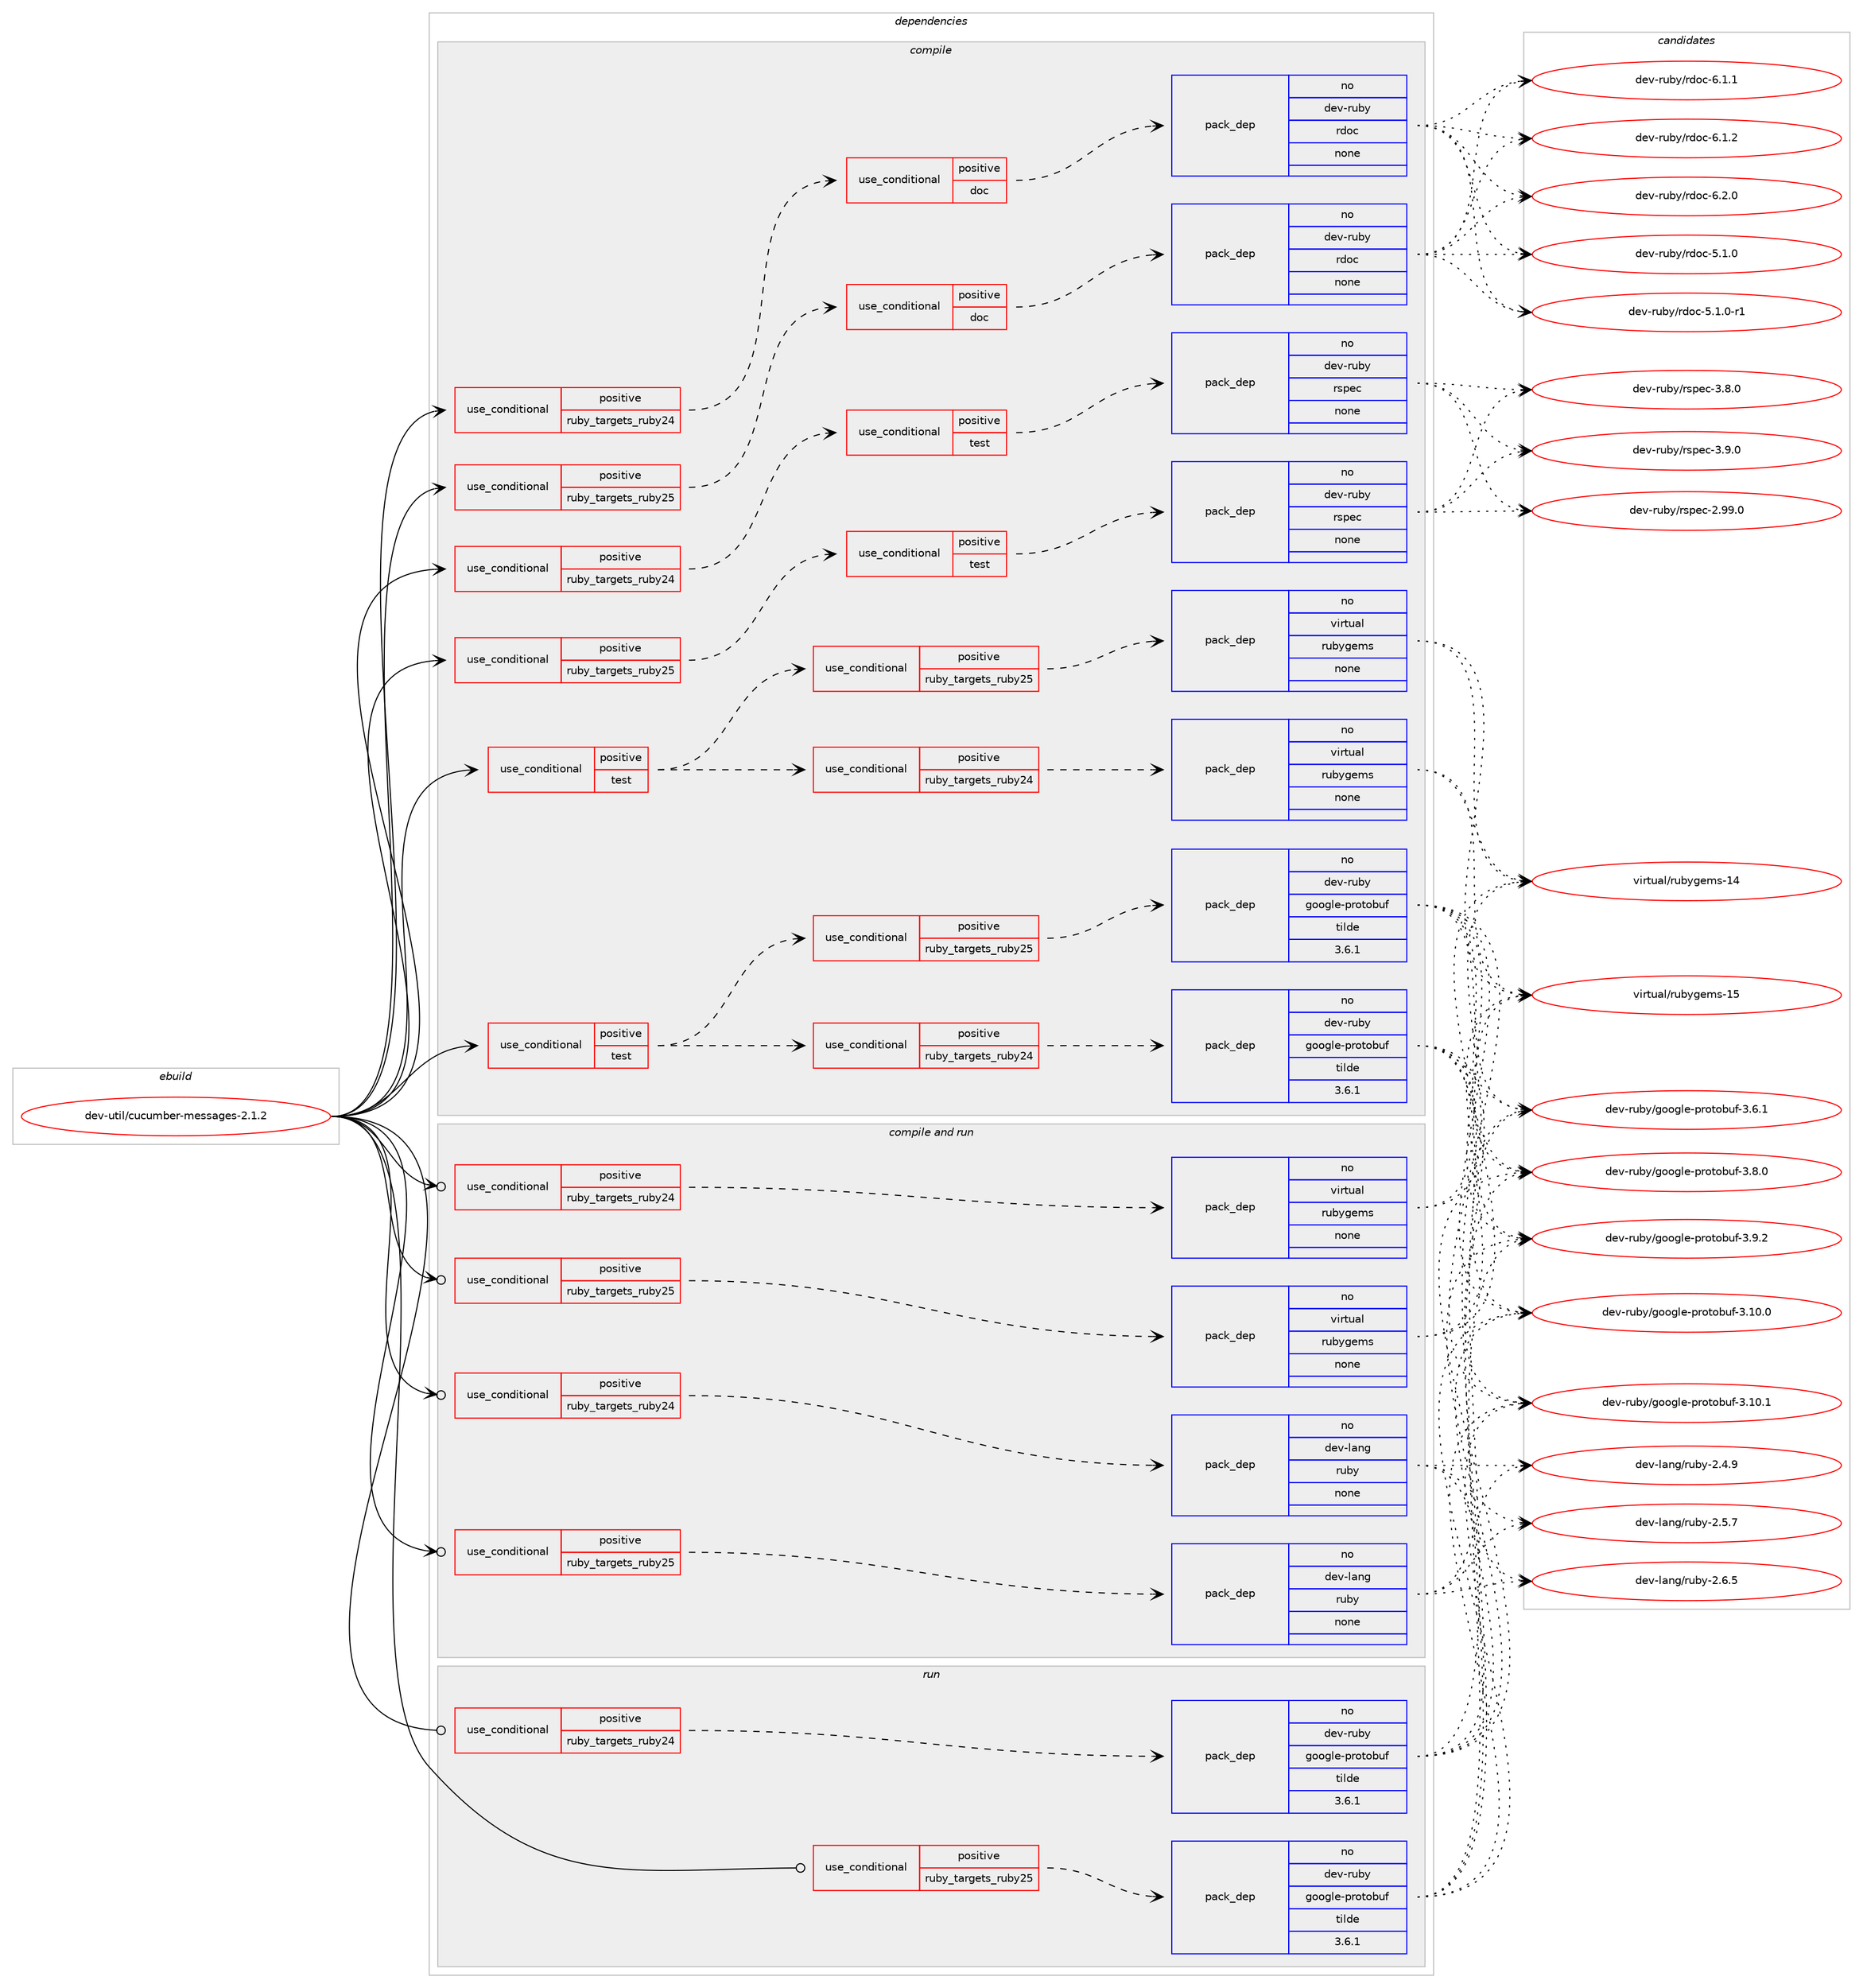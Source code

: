 digraph prolog {

# *************
# Graph options
# *************

newrank=true;
concentrate=true;
compound=true;
graph [rankdir=LR,fontname=Helvetica,fontsize=10,ranksep=1.5];#, ranksep=2.5, nodesep=0.2];
edge  [arrowhead=vee];
node  [fontname=Helvetica,fontsize=10];

# **********
# The ebuild
# **********

subgraph cluster_leftcol {
color=gray;
label=<<i>ebuild</i>>;
id [label="dev-util/cucumber-messages-2.1.2", color=red, width=4, href="../dev-util/cucumber-messages-2.1.2.svg"];
}

# ****************
# The dependencies
# ****************

subgraph cluster_midcol {
color=gray;
label=<<i>dependencies</i>>;
subgraph cluster_compile {
fillcolor="#eeeeee";
style=filled;
label=<<i>compile</i>>;
subgraph cond182282 {
dependency727681 [label=<<TABLE BORDER="0" CELLBORDER="1" CELLSPACING="0" CELLPADDING="4"><TR><TD ROWSPAN="3" CELLPADDING="10">use_conditional</TD></TR><TR><TD>positive</TD></TR><TR><TD>ruby_targets_ruby24</TD></TR></TABLE>>, shape=none, color=red];
subgraph cond182283 {
dependency727682 [label=<<TABLE BORDER="0" CELLBORDER="1" CELLSPACING="0" CELLPADDING="4"><TR><TD ROWSPAN="3" CELLPADDING="10">use_conditional</TD></TR><TR><TD>positive</TD></TR><TR><TD>doc</TD></TR></TABLE>>, shape=none, color=red];
subgraph pack533273 {
dependency727683 [label=<<TABLE BORDER="0" CELLBORDER="1" CELLSPACING="0" CELLPADDING="4" WIDTH="220"><TR><TD ROWSPAN="6" CELLPADDING="30">pack_dep</TD></TR><TR><TD WIDTH="110">no</TD></TR><TR><TD>dev-ruby</TD></TR><TR><TD>rdoc</TD></TR><TR><TD>none</TD></TR><TR><TD></TD></TR></TABLE>>, shape=none, color=blue];
}
dependency727682:e -> dependency727683:w [weight=20,style="dashed",arrowhead="vee"];
}
dependency727681:e -> dependency727682:w [weight=20,style="dashed",arrowhead="vee"];
}
id:e -> dependency727681:w [weight=20,style="solid",arrowhead="vee"];
subgraph cond182284 {
dependency727684 [label=<<TABLE BORDER="0" CELLBORDER="1" CELLSPACING="0" CELLPADDING="4"><TR><TD ROWSPAN="3" CELLPADDING="10">use_conditional</TD></TR><TR><TD>positive</TD></TR><TR><TD>ruby_targets_ruby24</TD></TR></TABLE>>, shape=none, color=red];
subgraph cond182285 {
dependency727685 [label=<<TABLE BORDER="0" CELLBORDER="1" CELLSPACING="0" CELLPADDING="4"><TR><TD ROWSPAN="3" CELLPADDING="10">use_conditional</TD></TR><TR><TD>positive</TD></TR><TR><TD>test</TD></TR></TABLE>>, shape=none, color=red];
subgraph pack533274 {
dependency727686 [label=<<TABLE BORDER="0" CELLBORDER="1" CELLSPACING="0" CELLPADDING="4" WIDTH="220"><TR><TD ROWSPAN="6" CELLPADDING="30">pack_dep</TD></TR><TR><TD WIDTH="110">no</TD></TR><TR><TD>dev-ruby</TD></TR><TR><TD>rspec</TD></TR><TR><TD>none</TD></TR><TR><TD></TD></TR></TABLE>>, shape=none, color=blue];
}
dependency727685:e -> dependency727686:w [weight=20,style="dashed",arrowhead="vee"];
}
dependency727684:e -> dependency727685:w [weight=20,style="dashed",arrowhead="vee"];
}
id:e -> dependency727684:w [weight=20,style="solid",arrowhead="vee"];
subgraph cond182286 {
dependency727687 [label=<<TABLE BORDER="0" CELLBORDER="1" CELLSPACING="0" CELLPADDING="4"><TR><TD ROWSPAN="3" CELLPADDING="10">use_conditional</TD></TR><TR><TD>positive</TD></TR><TR><TD>ruby_targets_ruby25</TD></TR></TABLE>>, shape=none, color=red];
subgraph cond182287 {
dependency727688 [label=<<TABLE BORDER="0" CELLBORDER="1" CELLSPACING="0" CELLPADDING="4"><TR><TD ROWSPAN="3" CELLPADDING="10">use_conditional</TD></TR><TR><TD>positive</TD></TR><TR><TD>doc</TD></TR></TABLE>>, shape=none, color=red];
subgraph pack533275 {
dependency727689 [label=<<TABLE BORDER="0" CELLBORDER="1" CELLSPACING="0" CELLPADDING="4" WIDTH="220"><TR><TD ROWSPAN="6" CELLPADDING="30">pack_dep</TD></TR><TR><TD WIDTH="110">no</TD></TR><TR><TD>dev-ruby</TD></TR><TR><TD>rdoc</TD></TR><TR><TD>none</TD></TR><TR><TD></TD></TR></TABLE>>, shape=none, color=blue];
}
dependency727688:e -> dependency727689:w [weight=20,style="dashed",arrowhead="vee"];
}
dependency727687:e -> dependency727688:w [weight=20,style="dashed",arrowhead="vee"];
}
id:e -> dependency727687:w [weight=20,style="solid",arrowhead="vee"];
subgraph cond182288 {
dependency727690 [label=<<TABLE BORDER="0" CELLBORDER="1" CELLSPACING="0" CELLPADDING="4"><TR><TD ROWSPAN="3" CELLPADDING="10">use_conditional</TD></TR><TR><TD>positive</TD></TR><TR><TD>ruby_targets_ruby25</TD></TR></TABLE>>, shape=none, color=red];
subgraph cond182289 {
dependency727691 [label=<<TABLE BORDER="0" CELLBORDER="1" CELLSPACING="0" CELLPADDING="4"><TR><TD ROWSPAN="3" CELLPADDING="10">use_conditional</TD></TR><TR><TD>positive</TD></TR><TR><TD>test</TD></TR></TABLE>>, shape=none, color=red];
subgraph pack533276 {
dependency727692 [label=<<TABLE BORDER="0" CELLBORDER="1" CELLSPACING="0" CELLPADDING="4" WIDTH="220"><TR><TD ROWSPAN="6" CELLPADDING="30">pack_dep</TD></TR><TR><TD WIDTH="110">no</TD></TR><TR><TD>dev-ruby</TD></TR><TR><TD>rspec</TD></TR><TR><TD>none</TD></TR><TR><TD></TD></TR></TABLE>>, shape=none, color=blue];
}
dependency727691:e -> dependency727692:w [weight=20,style="dashed",arrowhead="vee"];
}
dependency727690:e -> dependency727691:w [weight=20,style="dashed",arrowhead="vee"];
}
id:e -> dependency727690:w [weight=20,style="solid",arrowhead="vee"];
subgraph cond182290 {
dependency727693 [label=<<TABLE BORDER="0" CELLBORDER="1" CELLSPACING="0" CELLPADDING="4"><TR><TD ROWSPAN="3" CELLPADDING="10">use_conditional</TD></TR><TR><TD>positive</TD></TR><TR><TD>test</TD></TR></TABLE>>, shape=none, color=red];
subgraph cond182291 {
dependency727694 [label=<<TABLE BORDER="0" CELLBORDER="1" CELLSPACING="0" CELLPADDING="4"><TR><TD ROWSPAN="3" CELLPADDING="10">use_conditional</TD></TR><TR><TD>positive</TD></TR><TR><TD>ruby_targets_ruby24</TD></TR></TABLE>>, shape=none, color=red];
subgraph pack533277 {
dependency727695 [label=<<TABLE BORDER="0" CELLBORDER="1" CELLSPACING="0" CELLPADDING="4" WIDTH="220"><TR><TD ROWSPAN="6" CELLPADDING="30">pack_dep</TD></TR><TR><TD WIDTH="110">no</TD></TR><TR><TD>dev-ruby</TD></TR><TR><TD>google-protobuf</TD></TR><TR><TD>tilde</TD></TR><TR><TD>3.6.1</TD></TR></TABLE>>, shape=none, color=blue];
}
dependency727694:e -> dependency727695:w [weight=20,style="dashed",arrowhead="vee"];
}
dependency727693:e -> dependency727694:w [weight=20,style="dashed",arrowhead="vee"];
subgraph cond182292 {
dependency727696 [label=<<TABLE BORDER="0" CELLBORDER="1" CELLSPACING="0" CELLPADDING="4"><TR><TD ROWSPAN="3" CELLPADDING="10">use_conditional</TD></TR><TR><TD>positive</TD></TR><TR><TD>ruby_targets_ruby25</TD></TR></TABLE>>, shape=none, color=red];
subgraph pack533278 {
dependency727697 [label=<<TABLE BORDER="0" CELLBORDER="1" CELLSPACING="0" CELLPADDING="4" WIDTH="220"><TR><TD ROWSPAN="6" CELLPADDING="30">pack_dep</TD></TR><TR><TD WIDTH="110">no</TD></TR><TR><TD>dev-ruby</TD></TR><TR><TD>google-protobuf</TD></TR><TR><TD>tilde</TD></TR><TR><TD>3.6.1</TD></TR></TABLE>>, shape=none, color=blue];
}
dependency727696:e -> dependency727697:w [weight=20,style="dashed",arrowhead="vee"];
}
dependency727693:e -> dependency727696:w [weight=20,style="dashed",arrowhead="vee"];
}
id:e -> dependency727693:w [weight=20,style="solid",arrowhead="vee"];
subgraph cond182293 {
dependency727698 [label=<<TABLE BORDER="0" CELLBORDER="1" CELLSPACING="0" CELLPADDING="4"><TR><TD ROWSPAN="3" CELLPADDING="10">use_conditional</TD></TR><TR><TD>positive</TD></TR><TR><TD>test</TD></TR></TABLE>>, shape=none, color=red];
subgraph cond182294 {
dependency727699 [label=<<TABLE BORDER="0" CELLBORDER="1" CELLSPACING="0" CELLPADDING="4"><TR><TD ROWSPAN="3" CELLPADDING="10">use_conditional</TD></TR><TR><TD>positive</TD></TR><TR><TD>ruby_targets_ruby24</TD></TR></TABLE>>, shape=none, color=red];
subgraph pack533279 {
dependency727700 [label=<<TABLE BORDER="0" CELLBORDER="1" CELLSPACING="0" CELLPADDING="4" WIDTH="220"><TR><TD ROWSPAN="6" CELLPADDING="30">pack_dep</TD></TR><TR><TD WIDTH="110">no</TD></TR><TR><TD>virtual</TD></TR><TR><TD>rubygems</TD></TR><TR><TD>none</TD></TR><TR><TD></TD></TR></TABLE>>, shape=none, color=blue];
}
dependency727699:e -> dependency727700:w [weight=20,style="dashed",arrowhead="vee"];
}
dependency727698:e -> dependency727699:w [weight=20,style="dashed",arrowhead="vee"];
subgraph cond182295 {
dependency727701 [label=<<TABLE BORDER="0" CELLBORDER="1" CELLSPACING="0" CELLPADDING="4"><TR><TD ROWSPAN="3" CELLPADDING="10">use_conditional</TD></TR><TR><TD>positive</TD></TR><TR><TD>ruby_targets_ruby25</TD></TR></TABLE>>, shape=none, color=red];
subgraph pack533280 {
dependency727702 [label=<<TABLE BORDER="0" CELLBORDER="1" CELLSPACING="0" CELLPADDING="4" WIDTH="220"><TR><TD ROWSPAN="6" CELLPADDING="30">pack_dep</TD></TR><TR><TD WIDTH="110">no</TD></TR><TR><TD>virtual</TD></TR><TR><TD>rubygems</TD></TR><TR><TD>none</TD></TR><TR><TD></TD></TR></TABLE>>, shape=none, color=blue];
}
dependency727701:e -> dependency727702:w [weight=20,style="dashed",arrowhead="vee"];
}
dependency727698:e -> dependency727701:w [weight=20,style="dashed",arrowhead="vee"];
}
id:e -> dependency727698:w [weight=20,style="solid",arrowhead="vee"];
}
subgraph cluster_compileandrun {
fillcolor="#eeeeee";
style=filled;
label=<<i>compile and run</i>>;
subgraph cond182296 {
dependency727703 [label=<<TABLE BORDER="0" CELLBORDER="1" CELLSPACING="0" CELLPADDING="4"><TR><TD ROWSPAN="3" CELLPADDING="10">use_conditional</TD></TR><TR><TD>positive</TD></TR><TR><TD>ruby_targets_ruby24</TD></TR></TABLE>>, shape=none, color=red];
subgraph pack533281 {
dependency727704 [label=<<TABLE BORDER="0" CELLBORDER="1" CELLSPACING="0" CELLPADDING="4" WIDTH="220"><TR><TD ROWSPAN="6" CELLPADDING="30">pack_dep</TD></TR><TR><TD WIDTH="110">no</TD></TR><TR><TD>dev-lang</TD></TR><TR><TD>ruby</TD></TR><TR><TD>none</TD></TR><TR><TD></TD></TR></TABLE>>, shape=none, color=blue];
}
dependency727703:e -> dependency727704:w [weight=20,style="dashed",arrowhead="vee"];
}
id:e -> dependency727703:w [weight=20,style="solid",arrowhead="odotvee"];
subgraph cond182297 {
dependency727705 [label=<<TABLE BORDER="0" CELLBORDER="1" CELLSPACING="0" CELLPADDING="4"><TR><TD ROWSPAN="3" CELLPADDING="10">use_conditional</TD></TR><TR><TD>positive</TD></TR><TR><TD>ruby_targets_ruby24</TD></TR></TABLE>>, shape=none, color=red];
subgraph pack533282 {
dependency727706 [label=<<TABLE BORDER="0" CELLBORDER="1" CELLSPACING="0" CELLPADDING="4" WIDTH="220"><TR><TD ROWSPAN="6" CELLPADDING="30">pack_dep</TD></TR><TR><TD WIDTH="110">no</TD></TR><TR><TD>virtual</TD></TR><TR><TD>rubygems</TD></TR><TR><TD>none</TD></TR><TR><TD></TD></TR></TABLE>>, shape=none, color=blue];
}
dependency727705:e -> dependency727706:w [weight=20,style="dashed",arrowhead="vee"];
}
id:e -> dependency727705:w [weight=20,style="solid",arrowhead="odotvee"];
subgraph cond182298 {
dependency727707 [label=<<TABLE BORDER="0" CELLBORDER="1" CELLSPACING="0" CELLPADDING="4"><TR><TD ROWSPAN="3" CELLPADDING="10">use_conditional</TD></TR><TR><TD>positive</TD></TR><TR><TD>ruby_targets_ruby25</TD></TR></TABLE>>, shape=none, color=red];
subgraph pack533283 {
dependency727708 [label=<<TABLE BORDER="0" CELLBORDER="1" CELLSPACING="0" CELLPADDING="4" WIDTH="220"><TR><TD ROWSPAN="6" CELLPADDING="30">pack_dep</TD></TR><TR><TD WIDTH="110">no</TD></TR><TR><TD>dev-lang</TD></TR><TR><TD>ruby</TD></TR><TR><TD>none</TD></TR><TR><TD></TD></TR></TABLE>>, shape=none, color=blue];
}
dependency727707:e -> dependency727708:w [weight=20,style="dashed",arrowhead="vee"];
}
id:e -> dependency727707:w [weight=20,style="solid",arrowhead="odotvee"];
subgraph cond182299 {
dependency727709 [label=<<TABLE BORDER="0" CELLBORDER="1" CELLSPACING="0" CELLPADDING="4"><TR><TD ROWSPAN="3" CELLPADDING="10">use_conditional</TD></TR><TR><TD>positive</TD></TR><TR><TD>ruby_targets_ruby25</TD></TR></TABLE>>, shape=none, color=red];
subgraph pack533284 {
dependency727710 [label=<<TABLE BORDER="0" CELLBORDER="1" CELLSPACING="0" CELLPADDING="4" WIDTH="220"><TR><TD ROWSPAN="6" CELLPADDING="30">pack_dep</TD></TR><TR><TD WIDTH="110">no</TD></TR><TR><TD>virtual</TD></TR><TR><TD>rubygems</TD></TR><TR><TD>none</TD></TR><TR><TD></TD></TR></TABLE>>, shape=none, color=blue];
}
dependency727709:e -> dependency727710:w [weight=20,style="dashed",arrowhead="vee"];
}
id:e -> dependency727709:w [weight=20,style="solid",arrowhead="odotvee"];
}
subgraph cluster_run {
fillcolor="#eeeeee";
style=filled;
label=<<i>run</i>>;
subgraph cond182300 {
dependency727711 [label=<<TABLE BORDER="0" CELLBORDER="1" CELLSPACING="0" CELLPADDING="4"><TR><TD ROWSPAN="3" CELLPADDING="10">use_conditional</TD></TR><TR><TD>positive</TD></TR><TR><TD>ruby_targets_ruby24</TD></TR></TABLE>>, shape=none, color=red];
subgraph pack533285 {
dependency727712 [label=<<TABLE BORDER="0" CELLBORDER="1" CELLSPACING="0" CELLPADDING="4" WIDTH="220"><TR><TD ROWSPAN="6" CELLPADDING="30">pack_dep</TD></TR><TR><TD WIDTH="110">no</TD></TR><TR><TD>dev-ruby</TD></TR><TR><TD>google-protobuf</TD></TR><TR><TD>tilde</TD></TR><TR><TD>3.6.1</TD></TR></TABLE>>, shape=none, color=blue];
}
dependency727711:e -> dependency727712:w [weight=20,style="dashed",arrowhead="vee"];
}
id:e -> dependency727711:w [weight=20,style="solid",arrowhead="odot"];
subgraph cond182301 {
dependency727713 [label=<<TABLE BORDER="0" CELLBORDER="1" CELLSPACING="0" CELLPADDING="4"><TR><TD ROWSPAN="3" CELLPADDING="10">use_conditional</TD></TR><TR><TD>positive</TD></TR><TR><TD>ruby_targets_ruby25</TD></TR></TABLE>>, shape=none, color=red];
subgraph pack533286 {
dependency727714 [label=<<TABLE BORDER="0" CELLBORDER="1" CELLSPACING="0" CELLPADDING="4" WIDTH="220"><TR><TD ROWSPAN="6" CELLPADDING="30">pack_dep</TD></TR><TR><TD WIDTH="110">no</TD></TR><TR><TD>dev-ruby</TD></TR><TR><TD>google-protobuf</TD></TR><TR><TD>tilde</TD></TR><TR><TD>3.6.1</TD></TR></TABLE>>, shape=none, color=blue];
}
dependency727713:e -> dependency727714:w [weight=20,style="dashed",arrowhead="vee"];
}
id:e -> dependency727713:w [weight=20,style="solid",arrowhead="odot"];
}
}

# **************
# The candidates
# **************

subgraph cluster_choices {
rank=same;
color=gray;
label=<<i>candidates</i>>;

subgraph choice533273 {
color=black;
nodesep=1;
choice10010111845114117981214711410011199455346494648 [label="dev-ruby/rdoc-5.1.0", color=red, width=4,href="../dev-ruby/rdoc-5.1.0.svg"];
choice100101118451141179812147114100111994553464946484511449 [label="dev-ruby/rdoc-5.1.0-r1", color=red, width=4,href="../dev-ruby/rdoc-5.1.0-r1.svg"];
choice10010111845114117981214711410011199455446494649 [label="dev-ruby/rdoc-6.1.1", color=red, width=4,href="../dev-ruby/rdoc-6.1.1.svg"];
choice10010111845114117981214711410011199455446494650 [label="dev-ruby/rdoc-6.1.2", color=red, width=4,href="../dev-ruby/rdoc-6.1.2.svg"];
choice10010111845114117981214711410011199455446504648 [label="dev-ruby/rdoc-6.2.0", color=red, width=4,href="../dev-ruby/rdoc-6.2.0.svg"];
dependency727683:e -> choice10010111845114117981214711410011199455346494648:w [style=dotted,weight="100"];
dependency727683:e -> choice100101118451141179812147114100111994553464946484511449:w [style=dotted,weight="100"];
dependency727683:e -> choice10010111845114117981214711410011199455446494649:w [style=dotted,weight="100"];
dependency727683:e -> choice10010111845114117981214711410011199455446494650:w [style=dotted,weight="100"];
dependency727683:e -> choice10010111845114117981214711410011199455446504648:w [style=dotted,weight="100"];
}
subgraph choice533274 {
color=black;
nodesep=1;
choice1001011184511411798121471141151121019945504657574648 [label="dev-ruby/rspec-2.99.0", color=red, width=4,href="../dev-ruby/rspec-2.99.0.svg"];
choice10010111845114117981214711411511210199455146564648 [label="dev-ruby/rspec-3.8.0", color=red, width=4,href="../dev-ruby/rspec-3.8.0.svg"];
choice10010111845114117981214711411511210199455146574648 [label="dev-ruby/rspec-3.9.0", color=red, width=4,href="../dev-ruby/rspec-3.9.0.svg"];
dependency727686:e -> choice1001011184511411798121471141151121019945504657574648:w [style=dotted,weight="100"];
dependency727686:e -> choice10010111845114117981214711411511210199455146564648:w [style=dotted,weight="100"];
dependency727686:e -> choice10010111845114117981214711411511210199455146574648:w [style=dotted,weight="100"];
}
subgraph choice533275 {
color=black;
nodesep=1;
choice10010111845114117981214711410011199455346494648 [label="dev-ruby/rdoc-5.1.0", color=red, width=4,href="../dev-ruby/rdoc-5.1.0.svg"];
choice100101118451141179812147114100111994553464946484511449 [label="dev-ruby/rdoc-5.1.0-r1", color=red, width=4,href="../dev-ruby/rdoc-5.1.0-r1.svg"];
choice10010111845114117981214711410011199455446494649 [label="dev-ruby/rdoc-6.1.1", color=red, width=4,href="../dev-ruby/rdoc-6.1.1.svg"];
choice10010111845114117981214711410011199455446494650 [label="dev-ruby/rdoc-6.1.2", color=red, width=4,href="../dev-ruby/rdoc-6.1.2.svg"];
choice10010111845114117981214711410011199455446504648 [label="dev-ruby/rdoc-6.2.0", color=red, width=4,href="../dev-ruby/rdoc-6.2.0.svg"];
dependency727689:e -> choice10010111845114117981214711410011199455346494648:w [style=dotted,weight="100"];
dependency727689:e -> choice100101118451141179812147114100111994553464946484511449:w [style=dotted,weight="100"];
dependency727689:e -> choice10010111845114117981214711410011199455446494649:w [style=dotted,weight="100"];
dependency727689:e -> choice10010111845114117981214711410011199455446494650:w [style=dotted,weight="100"];
dependency727689:e -> choice10010111845114117981214711410011199455446504648:w [style=dotted,weight="100"];
}
subgraph choice533276 {
color=black;
nodesep=1;
choice1001011184511411798121471141151121019945504657574648 [label="dev-ruby/rspec-2.99.0", color=red, width=4,href="../dev-ruby/rspec-2.99.0.svg"];
choice10010111845114117981214711411511210199455146564648 [label="dev-ruby/rspec-3.8.0", color=red, width=4,href="../dev-ruby/rspec-3.8.0.svg"];
choice10010111845114117981214711411511210199455146574648 [label="dev-ruby/rspec-3.9.0", color=red, width=4,href="../dev-ruby/rspec-3.9.0.svg"];
dependency727692:e -> choice1001011184511411798121471141151121019945504657574648:w [style=dotted,weight="100"];
dependency727692:e -> choice10010111845114117981214711411511210199455146564648:w [style=dotted,weight="100"];
dependency727692:e -> choice10010111845114117981214711411511210199455146574648:w [style=dotted,weight="100"];
}
subgraph choice533277 {
color=black;
nodesep=1;
choice100101118451141179812147103111111103108101451121141111161119811710245514649484648 [label="dev-ruby/google-protobuf-3.10.0", color=red, width=4,href="../dev-ruby/google-protobuf-3.10.0.svg"];
choice100101118451141179812147103111111103108101451121141111161119811710245514649484649 [label="dev-ruby/google-protobuf-3.10.1", color=red, width=4,href="../dev-ruby/google-protobuf-3.10.1.svg"];
choice1001011184511411798121471031111111031081014511211411111611198117102455146544649 [label="dev-ruby/google-protobuf-3.6.1", color=red, width=4,href="../dev-ruby/google-protobuf-3.6.1.svg"];
choice1001011184511411798121471031111111031081014511211411111611198117102455146564648 [label="dev-ruby/google-protobuf-3.8.0", color=red, width=4,href="../dev-ruby/google-protobuf-3.8.0.svg"];
choice1001011184511411798121471031111111031081014511211411111611198117102455146574650 [label="dev-ruby/google-protobuf-3.9.2", color=red, width=4,href="../dev-ruby/google-protobuf-3.9.2.svg"];
dependency727695:e -> choice100101118451141179812147103111111103108101451121141111161119811710245514649484648:w [style=dotted,weight="100"];
dependency727695:e -> choice100101118451141179812147103111111103108101451121141111161119811710245514649484649:w [style=dotted,weight="100"];
dependency727695:e -> choice1001011184511411798121471031111111031081014511211411111611198117102455146544649:w [style=dotted,weight="100"];
dependency727695:e -> choice1001011184511411798121471031111111031081014511211411111611198117102455146564648:w [style=dotted,weight="100"];
dependency727695:e -> choice1001011184511411798121471031111111031081014511211411111611198117102455146574650:w [style=dotted,weight="100"];
}
subgraph choice533278 {
color=black;
nodesep=1;
choice100101118451141179812147103111111103108101451121141111161119811710245514649484648 [label="dev-ruby/google-protobuf-3.10.0", color=red, width=4,href="../dev-ruby/google-protobuf-3.10.0.svg"];
choice100101118451141179812147103111111103108101451121141111161119811710245514649484649 [label="dev-ruby/google-protobuf-3.10.1", color=red, width=4,href="../dev-ruby/google-protobuf-3.10.1.svg"];
choice1001011184511411798121471031111111031081014511211411111611198117102455146544649 [label="dev-ruby/google-protobuf-3.6.1", color=red, width=4,href="../dev-ruby/google-protobuf-3.6.1.svg"];
choice1001011184511411798121471031111111031081014511211411111611198117102455146564648 [label="dev-ruby/google-protobuf-3.8.0", color=red, width=4,href="../dev-ruby/google-protobuf-3.8.0.svg"];
choice1001011184511411798121471031111111031081014511211411111611198117102455146574650 [label="dev-ruby/google-protobuf-3.9.2", color=red, width=4,href="../dev-ruby/google-protobuf-3.9.2.svg"];
dependency727697:e -> choice100101118451141179812147103111111103108101451121141111161119811710245514649484648:w [style=dotted,weight="100"];
dependency727697:e -> choice100101118451141179812147103111111103108101451121141111161119811710245514649484649:w [style=dotted,weight="100"];
dependency727697:e -> choice1001011184511411798121471031111111031081014511211411111611198117102455146544649:w [style=dotted,weight="100"];
dependency727697:e -> choice1001011184511411798121471031111111031081014511211411111611198117102455146564648:w [style=dotted,weight="100"];
dependency727697:e -> choice1001011184511411798121471031111111031081014511211411111611198117102455146574650:w [style=dotted,weight="100"];
}
subgraph choice533279 {
color=black;
nodesep=1;
choice118105114116117971084711411798121103101109115454952 [label="virtual/rubygems-14", color=red, width=4,href="../virtual/rubygems-14.svg"];
choice118105114116117971084711411798121103101109115454953 [label="virtual/rubygems-15", color=red, width=4,href="../virtual/rubygems-15.svg"];
dependency727700:e -> choice118105114116117971084711411798121103101109115454952:w [style=dotted,weight="100"];
dependency727700:e -> choice118105114116117971084711411798121103101109115454953:w [style=dotted,weight="100"];
}
subgraph choice533280 {
color=black;
nodesep=1;
choice118105114116117971084711411798121103101109115454952 [label="virtual/rubygems-14", color=red, width=4,href="../virtual/rubygems-14.svg"];
choice118105114116117971084711411798121103101109115454953 [label="virtual/rubygems-15", color=red, width=4,href="../virtual/rubygems-15.svg"];
dependency727702:e -> choice118105114116117971084711411798121103101109115454952:w [style=dotted,weight="100"];
dependency727702:e -> choice118105114116117971084711411798121103101109115454953:w [style=dotted,weight="100"];
}
subgraph choice533281 {
color=black;
nodesep=1;
choice10010111845108971101034711411798121455046524657 [label="dev-lang/ruby-2.4.9", color=red, width=4,href="../dev-lang/ruby-2.4.9.svg"];
choice10010111845108971101034711411798121455046534655 [label="dev-lang/ruby-2.5.7", color=red, width=4,href="../dev-lang/ruby-2.5.7.svg"];
choice10010111845108971101034711411798121455046544653 [label="dev-lang/ruby-2.6.5", color=red, width=4,href="../dev-lang/ruby-2.6.5.svg"];
dependency727704:e -> choice10010111845108971101034711411798121455046524657:w [style=dotted,weight="100"];
dependency727704:e -> choice10010111845108971101034711411798121455046534655:w [style=dotted,weight="100"];
dependency727704:e -> choice10010111845108971101034711411798121455046544653:w [style=dotted,weight="100"];
}
subgraph choice533282 {
color=black;
nodesep=1;
choice118105114116117971084711411798121103101109115454952 [label="virtual/rubygems-14", color=red, width=4,href="../virtual/rubygems-14.svg"];
choice118105114116117971084711411798121103101109115454953 [label="virtual/rubygems-15", color=red, width=4,href="../virtual/rubygems-15.svg"];
dependency727706:e -> choice118105114116117971084711411798121103101109115454952:w [style=dotted,weight="100"];
dependency727706:e -> choice118105114116117971084711411798121103101109115454953:w [style=dotted,weight="100"];
}
subgraph choice533283 {
color=black;
nodesep=1;
choice10010111845108971101034711411798121455046524657 [label="dev-lang/ruby-2.4.9", color=red, width=4,href="../dev-lang/ruby-2.4.9.svg"];
choice10010111845108971101034711411798121455046534655 [label="dev-lang/ruby-2.5.7", color=red, width=4,href="../dev-lang/ruby-2.5.7.svg"];
choice10010111845108971101034711411798121455046544653 [label="dev-lang/ruby-2.6.5", color=red, width=4,href="../dev-lang/ruby-2.6.5.svg"];
dependency727708:e -> choice10010111845108971101034711411798121455046524657:w [style=dotted,weight="100"];
dependency727708:e -> choice10010111845108971101034711411798121455046534655:w [style=dotted,weight="100"];
dependency727708:e -> choice10010111845108971101034711411798121455046544653:w [style=dotted,weight="100"];
}
subgraph choice533284 {
color=black;
nodesep=1;
choice118105114116117971084711411798121103101109115454952 [label="virtual/rubygems-14", color=red, width=4,href="../virtual/rubygems-14.svg"];
choice118105114116117971084711411798121103101109115454953 [label="virtual/rubygems-15", color=red, width=4,href="../virtual/rubygems-15.svg"];
dependency727710:e -> choice118105114116117971084711411798121103101109115454952:w [style=dotted,weight="100"];
dependency727710:e -> choice118105114116117971084711411798121103101109115454953:w [style=dotted,weight="100"];
}
subgraph choice533285 {
color=black;
nodesep=1;
choice100101118451141179812147103111111103108101451121141111161119811710245514649484648 [label="dev-ruby/google-protobuf-3.10.0", color=red, width=4,href="../dev-ruby/google-protobuf-3.10.0.svg"];
choice100101118451141179812147103111111103108101451121141111161119811710245514649484649 [label="dev-ruby/google-protobuf-3.10.1", color=red, width=4,href="../dev-ruby/google-protobuf-3.10.1.svg"];
choice1001011184511411798121471031111111031081014511211411111611198117102455146544649 [label="dev-ruby/google-protobuf-3.6.1", color=red, width=4,href="../dev-ruby/google-protobuf-3.6.1.svg"];
choice1001011184511411798121471031111111031081014511211411111611198117102455146564648 [label="dev-ruby/google-protobuf-3.8.0", color=red, width=4,href="../dev-ruby/google-protobuf-3.8.0.svg"];
choice1001011184511411798121471031111111031081014511211411111611198117102455146574650 [label="dev-ruby/google-protobuf-3.9.2", color=red, width=4,href="../dev-ruby/google-protobuf-3.9.2.svg"];
dependency727712:e -> choice100101118451141179812147103111111103108101451121141111161119811710245514649484648:w [style=dotted,weight="100"];
dependency727712:e -> choice100101118451141179812147103111111103108101451121141111161119811710245514649484649:w [style=dotted,weight="100"];
dependency727712:e -> choice1001011184511411798121471031111111031081014511211411111611198117102455146544649:w [style=dotted,weight="100"];
dependency727712:e -> choice1001011184511411798121471031111111031081014511211411111611198117102455146564648:w [style=dotted,weight="100"];
dependency727712:e -> choice1001011184511411798121471031111111031081014511211411111611198117102455146574650:w [style=dotted,weight="100"];
}
subgraph choice533286 {
color=black;
nodesep=1;
choice100101118451141179812147103111111103108101451121141111161119811710245514649484648 [label="dev-ruby/google-protobuf-3.10.0", color=red, width=4,href="../dev-ruby/google-protobuf-3.10.0.svg"];
choice100101118451141179812147103111111103108101451121141111161119811710245514649484649 [label="dev-ruby/google-protobuf-3.10.1", color=red, width=4,href="../dev-ruby/google-protobuf-3.10.1.svg"];
choice1001011184511411798121471031111111031081014511211411111611198117102455146544649 [label="dev-ruby/google-protobuf-3.6.1", color=red, width=4,href="../dev-ruby/google-protobuf-3.6.1.svg"];
choice1001011184511411798121471031111111031081014511211411111611198117102455146564648 [label="dev-ruby/google-protobuf-3.8.0", color=red, width=4,href="../dev-ruby/google-protobuf-3.8.0.svg"];
choice1001011184511411798121471031111111031081014511211411111611198117102455146574650 [label="dev-ruby/google-protobuf-3.9.2", color=red, width=4,href="../dev-ruby/google-protobuf-3.9.2.svg"];
dependency727714:e -> choice100101118451141179812147103111111103108101451121141111161119811710245514649484648:w [style=dotted,weight="100"];
dependency727714:e -> choice100101118451141179812147103111111103108101451121141111161119811710245514649484649:w [style=dotted,weight="100"];
dependency727714:e -> choice1001011184511411798121471031111111031081014511211411111611198117102455146544649:w [style=dotted,weight="100"];
dependency727714:e -> choice1001011184511411798121471031111111031081014511211411111611198117102455146564648:w [style=dotted,weight="100"];
dependency727714:e -> choice1001011184511411798121471031111111031081014511211411111611198117102455146574650:w [style=dotted,weight="100"];
}
}

}
